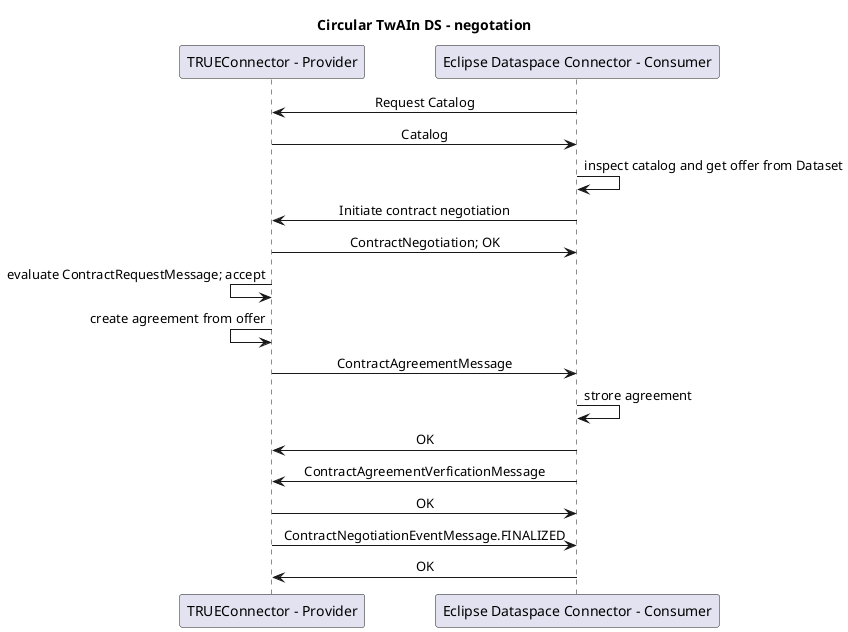 @startuml

Title Circular TwAIn DS - negotation
skinparam sequenceMessageAlign center

participant "TRUEConnector - Provider" as tc
participant "Eclipse Dataspace Connector - Consumer" as edc

edc -> tc : Request Catalog
tc -> edc : Catalog

edc -> edc : inspect catalog and get offer from Dataset
edc -> tc : Initiate contract negotiation
tc -> edc : ContractNegotiation; OK
tc <- tc : evaluate ContractRequestMessage; accept
tc <- tc: create agreement from offer
tc -> edc : ContractAgreementMessage
edc -> edc : strore agreement
edc -> tc: OK
edc -> tc : ContractAgreementVerficationMessage
tc -> edc : OK
tc-> edc : ContractNegotiationEventMessage.FINALIZED
edc -> tc : OK

@enduml 